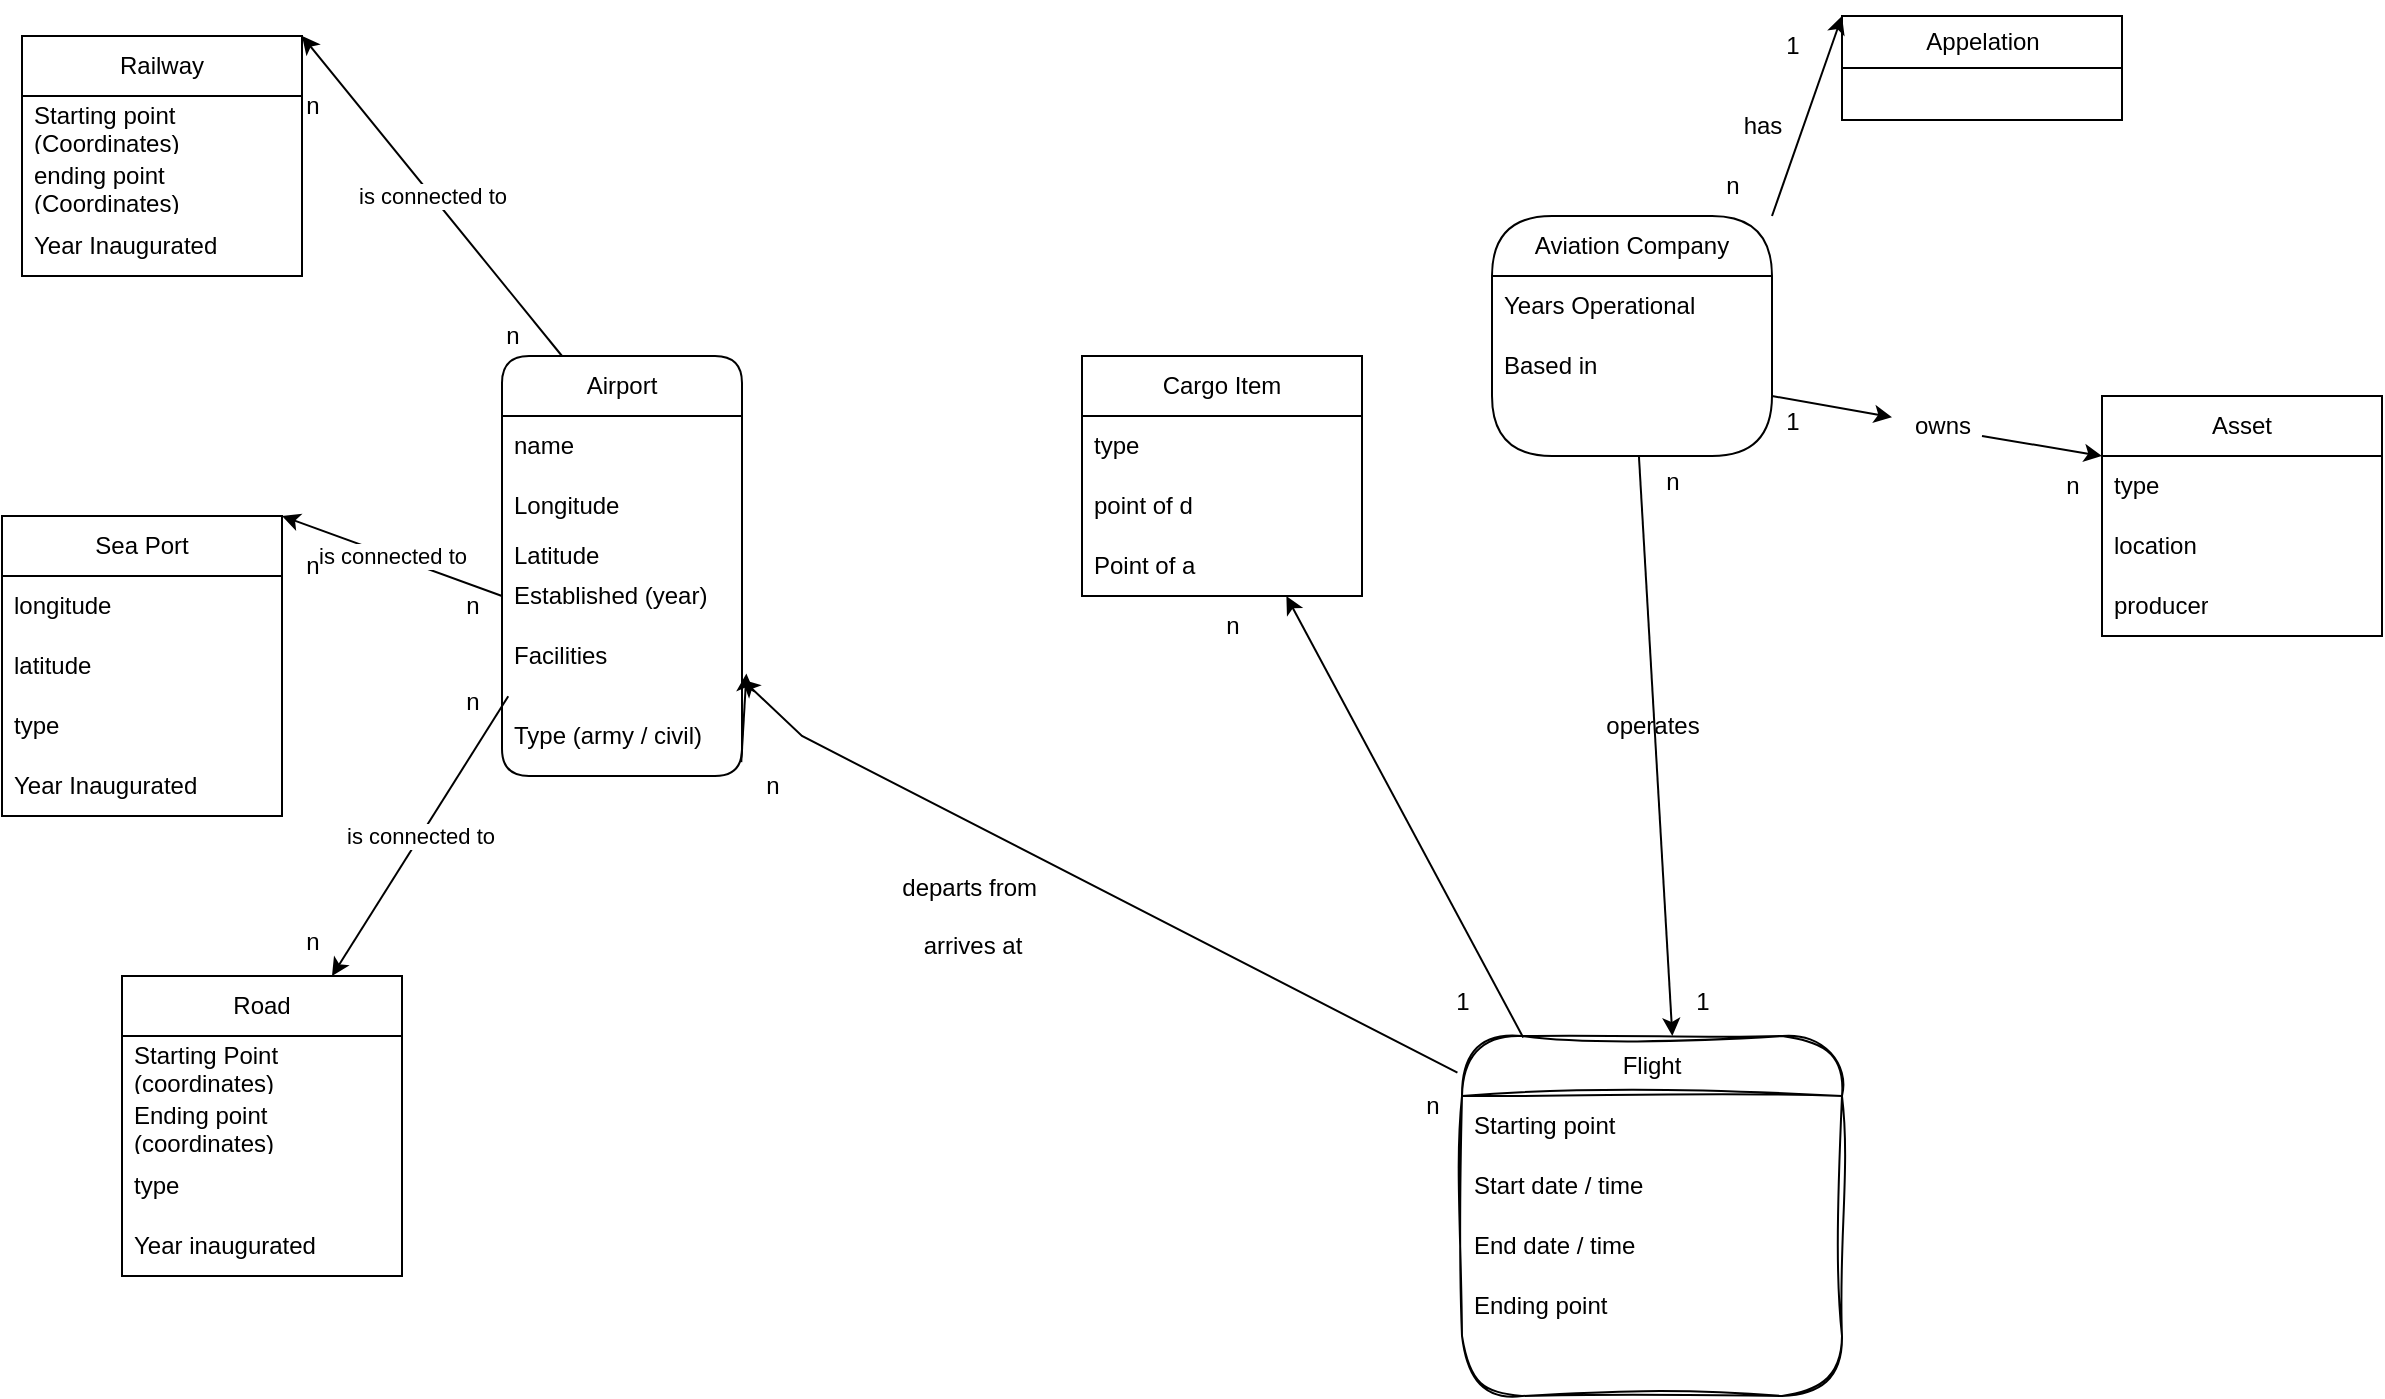 <mxfile version="24.7.17" pages="2">
  <diagram name="Page-1" id="2Nq3ry9tZN_k2MQu1Wby">
    <mxGraphModel dx="1481" dy="887" grid="1" gridSize="10" guides="1" tooltips="1" connect="1" arrows="1" fold="1" page="1" pageScale="1" pageWidth="850" pageHeight="1100" math="0" shadow="0">
      <root>
        <mxCell id="0" />
        <mxCell id="1" parent="0" />
        <mxCell id="icSz4FfZfomal5iBsmhP-10" value="Airport" style="swimlane;fontStyle=0;childLayout=stackLayout;horizontal=1;startSize=30;horizontalStack=0;resizeParent=1;resizeParentMax=0;resizeLast=0;collapsible=1;marginBottom=0;whiteSpace=wrap;html=1;rounded=1;" parent="1" vertex="1">
          <mxGeometry x="180" y="490" width="120" height="210" as="geometry" />
        </mxCell>
        <mxCell id="icSz4FfZfomal5iBsmhP-11" value="name&lt;span style=&quot;white-space: pre;&quot;&gt;&#x9;&lt;/span&gt;" style="text;strokeColor=none;fillColor=none;align=left;verticalAlign=middle;spacingLeft=4;spacingRight=4;overflow=hidden;points=[[0,0.5],[1,0.5]];portConstraint=eastwest;rotatable=0;whiteSpace=wrap;html=1;" parent="icSz4FfZfomal5iBsmhP-10" vertex="1">
          <mxGeometry y="30" width="120" height="30" as="geometry" />
        </mxCell>
        <mxCell id="icSz4FfZfomal5iBsmhP-12" value="Longitude" style="text;strokeColor=none;fillColor=none;align=left;verticalAlign=middle;spacingLeft=4;spacingRight=4;overflow=hidden;points=[[0,0.5],[1,0.5]];portConstraint=eastwest;rotatable=0;whiteSpace=wrap;html=1;" parent="icSz4FfZfomal5iBsmhP-10" vertex="1">
          <mxGeometry y="60" width="120" height="30" as="geometry" />
        </mxCell>
        <mxCell id="icSz4FfZfomal5iBsmhP-14" value="Latitude&lt;div&gt;&lt;br&gt;&lt;/div&gt;" style="text;strokeColor=none;fillColor=none;align=left;verticalAlign=middle;spacingLeft=4;spacingRight=4;overflow=hidden;points=[[0,0.5],[1,0.5]];portConstraint=eastwest;rotatable=0;whiteSpace=wrap;html=1;" parent="icSz4FfZfomal5iBsmhP-10" vertex="1">
          <mxGeometry y="90" width="120" height="20" as="geometry" />
        </mxCell>
        <mxCell id="icSz4FfZfomal5iBsmhP-23" value="Established (year)" style="text;strokeColor=none;fillColor=none;align=left;verticalAlign=middle;spacingLeft=4;spacingRight=4;overflow=hidden;points=[[0,0.5],[1,0.5]];portConstraint=eastwest;rotatable=0;whiteSpace=wrap;html=1;" parent="icSz4FfZfomal5iBsmhP-10" vertex="1">
          <mxGeometry y="110" width="120" height="20" as="geometry" />
        </mxCell>
        <mxCell id="icSz4FfZfomal5iBsmhP-67" value="Facilities" style="text;strokeColor=none;fillColor=none;align=left;verticalAlign=middle;spacingLeft=4;spacingRight=4;overflow=hidden;points=[[0,0.5],[1,0.5]];portConstraint=eastwest;rotatable=0;whiteSpace=wrap;html=1;" parent="icSz4FfZfomal5iBsmhP-10" vertex="1">
          <mxGeometry y="130" width="120" height="40" as="geometry" />
        </mxCell>
        <mxCell id="UyjAXhbRGgFqxlXH32iC-30" value="Type (army / civil)" style="text;strokeColor=none;fillColor=none;align=left;verticalAlign=middle;spacingLeft=4;spacingRight=4;overflow=hidden;points=[[0,0.5],[1,0.5]];portConstraint=eastwest;rotatable=0;whiteSpace=wrap;html=1;" parent="icSz4FfZfomal5iBsmhP-10" vertex="1">
          <mxGeometry y="170" width="120" height="40" as="geometry" />
        </mxCell>
        <mxCell id="icSz4FfZfomal5iBsmhP-25" value="Aviation Company" style="swimlane;fontStyle=0;childLayout=stackLayout;horizontal=1;startSize=30;horizontalStack=0;resizeParent=1;resizeParentMax=0;resizeLast=0;collapsible=1;marginBottom=0;whiteSpace=wrap;html=1;rounded=1;arcSize=44;glass=0;" parent="1" vertex="1">
          <mxGeometry x="675" y="420" width="140" height="120" as="geometry" />
        </mxCell>
        <mxCell id="icSz4FfZfomal5iBsmhP-27" value="Years Operational" style="text;strokeColor=none;fillColor=none;align=left;verticalAlign=middle;spacingLeft=4;spacingRight=4;overflow=hidden;points=[[0,0.5],[1,0.5]];portConstraint=eastwest;rotatable=0;whiteSpace=wrap;html=1;" parent="icSz4FfZfomal5iBsmhP-25" vertex="1">
          <mxGeometry y="30" width="140" height="30" as="geometry" />
        </mxCell>
        <mxCell id="icSz4FfZfomal5iBsmhP-64" value="Based in" style="text;strokeColor=none;fillColor=none;align=left;verticalAlign=middle;spacingLeft=4;spacingRight=4;overflow=hidden;points=[[0,0.5],[1,0.5]];portConstraint=eastwest;rotatable=0;whiteSpace=wrap;html=1;" parent="icSz4FfZfomal5iBsmhP-25" vertex="1">
          <mxGeometry y="60" width="140" height="30" as="geometry" />
        </mxCell>
        <mxCell id="icSz4FfZfomal5iBsmhP-63" style="text;strokeColor=none;fillColor=none;align=left;verticalAlign=middle;spacingLeft=4;spacingRight=4;overflow=hidden;points=[[0,0.5],[1,0.5]];portConstraint=eastwest;rotatable=0;whiteSpace=wrap;html=1;" parent="icSz4FfZfomal5iBsmhP-25" vertex="1">
          <mxGeometry y="90" width="140" height="30" as="geometry" />
        </mxCell>
        <mxCell id="icSz4FfZfomal5iBsmhP-30" value="Flight" style="swimlane;fontStyle=0;childLayout=stackLayout;horizontal=1;startSize=30;horizontalStack=0;resizeParent=1;resizeParentMax=0;resizeLast=0;collapsible=1;marginBottom=0;whiteSpace=wrap;html=1;rounded=1;arcSize=40;sketch=1;curveFitting=1;jiggle=2;" parent="1" vertex="1">
          <mxGeometry x="660" y="830" width="190" height="180" as="geometry" />
        </mxCell>
        <mxCell id="icSz4FfZfomal5iBsmhP-31" value="Starting point&lt;span style=&quot;white-space: pre;&quot;&gt;&#x9;&lt;/span&gt;" style="text;strokeColor=none;fillColor=none;align=left;verticalAlign=middle;spacingLeft=4;spacingRight=4;overflow=hidden;points=[[0,0.5],[1,0.5]];portConstraint=eastwest;rotatable=0;whiteSpace=wrap;html=1;" parent="icSz4FfZfomal5iBsmhP-30" vertex="1">
          <mxGeometry y="30" width="190" height="30" as="geometry" />
        </mxCell>
        <mxCell id="icSz4FfZfomal5iBsmhP-48" value="Start date / time" style="text;strokeColor=none;fillColor=none;align=left;verticalAlign=middle;spacingLeft=4;spacingRight=4;overflow=hidden;points=[[0,0.5],[1,0.5]];portConstraint=eastwest;rotatable=0;whiteSpace=wrap;html=1;" parent="icSz4FfZfomal5iBsmhP-30" vertex="1">
          <mxGeometry y="60" width="190" height="30" as="geometry" />
        </mxCell>
        <mxCell id="UyjAXhbRGgFqxlXH32iC-14" style="text;strokeColor=none;fillColor=none;align=left;verticalAlign=middle;spacingLeft=4;spacingRight=4;overflow=hidden;points=[[0,0.5],[1,0.5]];portConstraint=eastwest;rotatable=0;whiteSpace=wrap;html=1;" parent="icSz4FfZfomal5iBsmhP-30" vertex="1">
          <mxGeometry y="90" width="190" height="30" as="geometry" />
        </mxCell>
        <mxCell id="icSz4FfZfomal5iBsmhP-32" value="Ending point" style="text;strokeColor=none;fillColor=none;align=left;verticalAlign=middle;spacingLeft=4;spacingRight=4;overflow=hidden;points=[[0,0.5],[1,0.5]];portConstraint=eastwest;rotatable=0;whiteSpace=wrap;html=1;" parent="icSz4FfZfomal5iBsmhP-30" vertex="1">
          <mxGeometry y="120" width="190" height="30" as="geometry" />
        </mxCell>
        <mxCell id="UyjAXhbRGgFqxlXH32iC-15" style="text;strokeColor=none;fillColor=none;align=left;verticalAlign=middle;spacingLeft=4;spacingRight=4;overflow=hidden;points=[[0,0.5],[1,0.5]];portConstraint=eastwest;rotatable=0;whiteSpace=wrap;html=1;" parent="icSz4FfZfomal5iBsmhP-30" vertex="1">
          <mxGeometry y="150" width="190" height="30" as="geometry" />
        </mxCell>
        <mxCell id="icSz4FfZfomal5iBsmhP-54" value="" style="endArrow=classic;html=1;rounded=0;entryX=1.015;entryY=0.089;entryDx=0;entryDy=0;entryPerimeter=0;" parent="1" source="icSz4FfZfomal5iBsmhP-25" edge="1">
          <mxGeometry relative="1" as="geometry">
            <mxPoint x="674.999" y="523.98" as="sourcePoint" />
            <mxPoint x="765.17" y="830.0" as="targetPoint" />
          </mxGeometry>
        </mxCell>
        <mxCell id="icSz4FfZfomal5iBsmhP-50" value="" style="endArrow=classic;html=1;rounded=0;exitX=-0.012;exitY=0.102;exitDx=0;exitDy=0;exitPerimeter=0;movable=1;resizable=1;rotatable=1;deletable=1;editable=1;locked=0;connectable=1;" parent="1" source="_eiWpOKpuOmr78seg4ps-34" edge="1">
          <mxGeometry relative="1" as="geometry">
            <mxPoint x="660" y="950.0" as="sourcePoint" />
            <mxPoint x="302.21" y="648.792" as="targetPoint" />
          </mxGeometry>
        </mxCell>
        <mxCell id="icSz4FfZfomal5iBsmhP-49" value="End date / time" style="text;strokeColor=none;fillColor=none;align=left;verticalAlign=middle;spacingLeft=4;spacingRight=4;overflow=hidden;points=[[0,0.5],[1,0.5]];portConstraint=eastwest;rotatable=0;whiteSpace=wrap;html=1;" parent="1" vertex="1">
          <mxGeometry x="660" y="920" width="170" height="30" as="geometry" />
        </mxCell>
        <mxCell id="CjrnG77TnSBxmtqLkK-a-20" value="Railway" style="swimlane;fontStyle=0;childLayout=stackLayout;horizontal=1;startSize=30;horizontalStack=0;resizeParent=1;resizeParentMax=0;resizeLast=0;collapsible=1;marginBottom=0;whiteSpace=wrap;html=1;" parent="1" vertex="1">
          <mxGeometry x="-60" y="330" width="140" height="120" as="geometry" />
        </mxCell>
        <mxCell id="CjrnG77TnSBxmtqLkK-a-21" value="Starting point (Coordinates)" style="text;strokeColor=none;fillColor=none;align=left;verticalAlign=middle;spacingLeft=4;spacingRight=4;overflow=hidden;points=[[0,0.5],[1,0.5]];portConstraint=eastwest;rotatable=0;whiteSpace=wrap;html=1;" parent="CjrnG77TnSBxmtqLkK-a-20" vertex="1">
          <mxGeometry y="30" width="140" height="30" as="geometry" />
        </mxCell>
        <mxCell id="uPudiCGfUK6ss3KHqm3K-1" style="text;strokeColor=none;fillColor=none;align=left;verticalAlign=middle;spacingLeft=4;spacingRight=4;overflow=hidden;points=[[0,0.5],[1,0.5]];portConstraint=eastwest;rotatable=0;whiteSpace=wrap;html=1;" parent="CjrnG77TnSBxmtqLkK-a-20" vertex="1">
          <mxGeometry y="60" width="140" height="30" as="geometry" />
        </mxCell>
        <mxCell id="UyjAXhbRGgFqxlXH32iC-12" value="Year Inaugurated" style="text;strokeColor=none;fillColor=none;align=left;verticalAlign=middle;spacingLeft=4;spacingRight=4;overflow=hidden;points=[[0,0.5],[1,0.5]];portConstraint=eastwest;rotatable=0;whiteSpace=wrap;html=1;" parent="CjrnG77TnSBxmtqLkK-a-20" vertex="1">
          <mxGeometry y="90" width="140" height="30" as="geometry" />
        </mxCell>
        <mxCell id="CjrnG77TnSBxmtqLkK-a-24" value="Sea Port" style="swimlane;fontStyle=0;childLayout=stackLayout;horizontal=1;startSize=30;horizontalStack=0;resizeParent=1;resizeParentMax=0;resizeLast=0;collapsible=1;marginBottom=0;whiteSpace=wrap;html=1;" parent="1" vertex="1">
          <mxGeometry x="-70" y="570" width="140" height="150" as="geometry" />
        </mxCell>
        <mxCell id="CjrnG77TnSBxmtqLkK-a-25" value="longitude&lt;span style=&quot;white-space: pre;&quot;&gt;&#x9;&lt;/span&gt;" style="text;strokeColor=none;fillColor=none;align=left;verticalAlign=middle;spacingLeft=4;spacingRight=4;overflow=hidden;points=[[0,0.5],[1,0.5]];portConstraint=eastwest;rotatable=0;whiteSpace=wrap;html=1;" parent="CjrnG77TnSBxmtqLkK-a-24" vertex="1">
          <mxGeometry y="30" width="140" height="30" as="geometry" />
        </mxCell>
        <mxCell id="CjrnG77TnSBxmtqLkK-a-26" value="latitude" style="text;strokeColor=none;fillColor=none;align=left;verticalAlign=middle;spacingLeft=4;spacingRight=4;overflow=hidden;points=[[0,0.5],[1,0.5]];portConstraint=eastwest;rotatable=0;whiteSpace=wrap;html=1;" parent="CjrnG77TnSBxmtqLkK-a-24" vertex="1">
          <mxGeometry y="60" width="140" height="30" as="geometry" />
        </mxCell>
        <mxCell id="CjrnG77TnSBxmtqLkK-a-27" value="type" style="text;strokeColor=none;fillColor=none;align=left;verticalAlign=middle;spacingLeft=4;spacingRight=4;overflow=hidden;points=[[0,0.5],[1,0.5]];portConstraint=eastwest;rotatable=0;whiteSpace=wrap;html=1;" parent="CjrnG77TnSBxmtqLkK-a-24" vertex="1">
          <mxGeometry y="90" width="140" height="30" as="geometry" />
        </mxCell>
        <mxCell id="UyjAXhbRGgFqxlXH32iC-10" value="Year Inaugurated" style="text;strokeColor=none;fillColor=none;align=left;verticalAlign=middle;spacingLeft=4;spacingRight=4;overflow=hidden;points=[[0,0.5],[1,0.5]];portConstraint=eastwest;rotatable=0;whiteSpace=wrap;html=1;" parent="CjrnG77TnSBxmtqLkK-a-24" vertex="1">
          <mxGeometry y="120" width="140" height="30" as="geometry" />
        </mxCell>
        <mxCell id="CjrnG77TnSBxmtqLkK-a-28" value="Road" style="swimlane;fontStyle=0;childLayout=stackLayout;horizontal=1;startSize=30;horizontalStack=0;resizeParent=1;resizeParentMax=0;resizeLast=0;collapsible=1;marginBottom=0;whiteSpace=wrap;html=1;" parent="1" vertex="1">
          <mxGeometry x="-10" y="800" width="140" height="150" as="geometry" />
        </mxCell>
        <mxCell id="CjrnG77TnSBxmtqLkK-a-29" value="Starting Point (coordinates)" style="text;strokeColor=none;fillColor=none;align=left;verticalAlign=middle;spacingLeft=4;spacingRight=4;overflow=hidden;points=[[0,0.5],[1,0.5]];portConstraint=eastwest;rotatable=0;whiteSpace=wrap;html=1;" parent="CjrnG77TnSBxmtqLkK-a-28" vertex="1">
          <mxGeometry y="30" width="140" height="30" as="geometry" />
        </mxCell>
        <mxCell id="CjrnG77TnSBxmtqLkK-a-30" value="Ending point (coordinates)" style="text;strokeColor=none;fillColor=none;align=left;verticalAlign=middle;spacingLeft=4;spacingRight=4;overflow=hidden;points=[[0,0.5],[1,0.5]];portConstraint=eastwest;rotatable=0;whiteSpace=wrap;html=1;" parent="CjrnG77TnSBxmtqLkK-a-28" vertex="1">
          <mxGeometry y="60" width="140" height="30" as="geometry" />
        </mxCell>
        <mxCell id="CjrnG77TnSBxmtqLkK-a-31" value="type" style="text;strokeColor=none;fillColor=none;align=left;verticalAlign=middle;spacingLeft=4;spacingRight=4;overflow=hidden;points=[[0,0.5],[1,0.5]];portConstraint=eastwest;rotatable=0;whiteSpace=wrap;html=1;" parent="CjrnG77TnSBxmtqLkK-a-28" vertex="1">
          <mxGeometry y="90" width="140" height="30" as="geometry" />
        </mxCell>
        <mxCell id="UyjAXhbRGgFqxlXH32iC-9" value="Year inaugurated" style="text;strokeColor=none;fillColor=none;align=left;verticalAlign=middle;spacingLeft=4;spacingRight=4;overflow=hidden;points=[[0,0.5],[1,0.5]];portConstraint=eastwest;rotatable=0;whiteSpace=wrap;html=1;" parent="CjrnG77TnSBxmtqLkK-a-28" vertex="1">
          <mxGeometry y="120" width="140" height="30" as="geometry" />
        </mxCell>
        <mxCell id="CjrnG77TnSBxmtqLkK-a-40" value="" style="endArrow=classic;html=1;rounded=0;entryX=1;entryY=0;entryDx=0;entryDy=0;exitX=0.25;exitY=0;exitDx=0;exitDy=0;" parent="1" source="icSz4FfZfomal5iBsmhP-10" target="CjrnG77TnSBxmtqLkK-a-20" edge="1">
          <mxGeometry relative="1" as="geometry">
            <mxPoint x="160" y="480" as="sourcePoint" />
            <mxPoint x="260" y="480" as="targetPoint" />
          </mxGeometry>
        </mxCell>
        <mxCell id="CjrnG77TnSBxmtqLkK-a-41" value="is connected to" style="edgeLabel;resizable=0;html=1;;align=center;verticalAlign=middle;" parent="CjrnG77TnSBxmtqLkK-a-40" connectable="0" vertex="1">
          <mxGeometry relative="1" as="geometry" />
        </mxCell>
        <mxCell id="CjrnG77TnSBxmtqLkK-a-44" value="" style="endArrow=classic;html=1;rounded=0;entryX=1;entryY=0;entryDx=0;entryDy=0;exitX=0;exitY=0.5;exitDx=0;exitDy=0;" parent="1" source="icSz4FfZfomal5iBsmhP-23" target="CjrnG77TnSBxmtqLkK-a-24" edge="1">
          <mxGeometry relative="1" as="geometry">
            <mxPoint x="200" y="610" as="sourcePoint" />
            <mxPoint x="70" y="450" as="targetPoint" />
          </mxGeometry>
        </mxCell>
        <mxCell id="CjrnG77TnSBxmtqLkK-a-45" value="is connected to" style="edgeLabel;resizable=0;html=1;;align=center;verticalAlign=middle;" parent="CjrnG77TnSBxmtqLkK-a-44" connectable="0" vertex="1">
          <mxGeometry relative="1" as="geometry" />
        </mxCell>
        <mxCell id="CjrnG77TnSBxmtqLkK-a-42" value="" style="endArrow=classic;html=1;rounded=0;entryX=0.75;entryY=0;entryDx=0;entryDy=0;exitX=0.026;exitY=1.004;exitDx=0;exitDy=0;exitPerimeter=0;" parent="1" source="icSz4FfZfomal5iBsmhP-67" target="CjrnG77TnSBxmtqLkK-a-28" edge="1">
          <mxGeometry relative="1" as="geometry">
            <mxPoint x="230" y="720" as="sourcePoint" />
            <mxPoint x="100" y="560" as="targetPoint" />
          </mxGeometry>
        </mxCell>
        <mxCell id="CjrnG77TnSBxmtqLkK-a-43" value="is connected to" style="edgeLabel;resizable=0;html=1;;align=center;verticalAlign=middle;" parent="CjrnG77TnSBxmtqLkK-a-42" connectable="0" vertex="1">
          <mxGeometry relative="1" as="geometry" />
        </mxCell>
        <mxCell id="CjrnG77TnSBxmtqLkK-a-22" value="ending point (Coordinates)" style="text;strokeColor=none;fillColor=none;align=left;verticalAlign=middle;spacingLeft=4;spacingRight=4;overflow=hidden;points=[[0,0.5],[1,0.5]];portConstraint=eastwest;rotatable=0;whiteSpace=wrap;html=1;" parent="1" vertex="1">
          <mxGeometry x="-60" y="390" width="140" height="30" as="geometry" />
        </mxCell>
        <mxCell id="UyjAXhbRGgFqxlXH32iC-13" value="operates" style="text;html=1;align=center;verticalAlign=middle;resizable=0;points=[];autosize=1;strokeColor=none;fillColor=none;" parent="1" vertex="1">
          <mxGeometry x="720" y="660" width="70" height="30" as="geometry" />
        </mxCell>
        <mxCell id="UyjAXhbRGgFqxlXH32iC-16" value="departs from&amp;nbsp;&lt;div&gt;&lt;br&gt;&lt;/div&gt;&lt;div&gt;arrives at&lt;/div&gt;" style="text;html=1;align=center;verticalAlign=middle;resizable=0;points=[];autosize=1;strokeColor=none;fillColor=none;" parent="1" vertex="1">
          <mxGeometry x="370" y="740" width="90" height="60" as="geometry" />
        </mxCell>
        <mxCell id="UyjAXhbRGgFqxlXH32iC-17" value="Appelation" style="swimlane;fontStyle=0;childLayout=stackLayout;horizontal=1;startSize=26;fillColor=none;horizontalStack=0;resizeParent=1;resizeParentMax=0;resizeLast=0;collapsible=1;marginBottom=0;html=1;" parent="1" vertex="1">
          <mxGeometry x="850" y="320" width="140" height="52" as="geometry" />
        </mxCell>
        <mxCell id="UyjAXhbRGgFqxlXH32iC-22" value="" style="endArrow=classic;html=1;rounded=0;entryX=0;entryY=0;entryDx=0;entryDy=0;exitX=1;exitY=0;exitDx=0;exitDy=0;" parent="1" source="icSz4FfZfomal5iBsmhP-25" target="UyjAXhbRGgFqxlXH32iC-17" edge="1">
          <mxGeometry relative="1" as="geometry">
            <mxPoint x="943" y="404" as="sourcePoint" />
            <mxPoint x="850" y="800" as="targetPoint" />
          </mxGeometry>
        </mxCell>
        <mxCell id="UyjAXhbRGgFqxlXH32iC-25" value="has" style="text;html=1;align=center;verticalAlign=middle;resizable=0;points=[];autosize=1;strokeColor=none;fillColor=none;" parent="1" vertex="1">
          <mxGeometry x="790" y="360" width="40" height="30" as="geometry" />
        </mxCell>
        <mxCell id="_eiWpOKpuOmr78seg4ps-1" value="" style="endArrow=classic;html=1;rounded=0;exitX=1;exitY=0;exitDx=0;exitDy=0;" parent="1" edge="1">
          <mxGeometry relative="1" as="geometry">
            <mxPoint x="920" y="530.0" as="sourcePoint" />
            <mxPoint x="980" y="540" as="targetPoint" />
          </mxGeometry>
        </mxCell>
        <mxCell id="_eiWpOKpuOmr78seg4ps-3" value="" style="endArrow=classic;html=1;rounded=0;exitX=1;exitY=0;exitDx=0;exitDy=0;" parent="1" target="_eiWpOKpuOmr78seg4ps-2" edge="1">
          <mxGeometry relative="1" as="geometry">
            <mxPoint x="815" y="510" as="sourcePoint" />
            <mxPoint x="920" y="490" as="targetPoint" />
          </mxGeometry>
        </mxCell>
        <mxCell id="_eiWpOKpuOmr78seg4ps-2" value="owns" style="text;html=1;align=center;verticalAlign=middle;resizable=0;points=[];autosize=1;strokeColor=none;fillColor=none;" parent="1" vertex="1">
          <mxGeometry x="875" y="510" width="50" height="30" as="geometry" />
        </mxCell>
        <mxCell id="_eiWpOKpuOmr78seg4ps-4" value="Asset" style="swimlane;fontStyle=0;childLayout=stackLayout;horizontal=1;startSize=30;horizontalStack=0;resizeParent=1;resizeParentMax=0;resizeLast=0;collapsible=1;marginBottom=0;whiteSpace=wrap;html=1;" parent="1" vertex="1">
          <mxGeometry x="980" y="510" width="140" height="120" as="geometry" />
        </mxCell>
        <mxCell id="_eiWpOKpuOmr78seg4ps-5" value="type" style="text;strokeColor=none;fillColor=none;align=left;verticalAlign=middle;spacingLeft=4;spacingRight=4;overflow=hidden;points=[[0,0.5],[1,0.5]];portConstraint=eastwest;rotatable=0;whiteSpace=wrap;html=1;" parent="_eiWpOKpuOmr78seg4ps-4" vertex="1">
          <mxGeometry y="30" width="140" height="30" as="geometry" />
        </mxCell>
        <mxCell id="_eiWpOKpuOmr78seg4ps-6" value="location" style="text;strokeColor=none;fillColor=none;align=left;verticalAlign=middle;spacingLeft=4;spacingRight=4;overflow=hidden;points=[[0,0.5],[1,0.5]];portConstraint=eastwest;rotatable=0;whiteSpace=wrap;html=1;" parent="_eiWpOKpuOmr78seg4ps-4" vertex="1">
          <mxGeometry y="60" width="140" height="30" as="geometry" />
        </mxCell>
        <mxCell id="_eiWpOKpuOmr78seg4ps-7" value="producer" style="text;strokeColor=none;fillColor=none;align=left;verticalAlign=middle;spacingLeft=4;spacingRight=4;overflow=hidden;points=[[0,0.5],[1,0.5]];portConstraint=eastwest;rotatable=0;whiteSpace=wrap;html=1;" parent="_eiWpOKpuOmr78seg4ps-4" vertex="1">
          <mxGeometry y="90" width="140" height="30" as="geometry" />
        </mxCell>
        <mxCell id="_eiWpOKpuOmr78seg4ps-11" value="n" style="text;html=1;align=center;verticalAlign=middle;resizable=0;points=[];autosize=1;strokeColor=none;fillColor=none;" parent="1" vertex="1">
          <mxGeometry x="950" y="540" width="30" height="30" as="geometry" />
        </mxCell>
        <mxCell id="_eiWpOKpuOmr78seg4ps-12" value="n" style="text;html=1;align=center;verticalAlign=middle;resizable=0;points=[];autosize=1;strokeColor=none;fillColor=none;" parent="1" vertex="1">
          <mxGeometry x="750" y="538" width="30" height="30" as="geometry" />
        </mxCell>
        <mxCell id="_eiWpOKpuOmr78seg4ps-13" value="n" style="text;html=1;align=center;verticalAlign=middle;resizable=0;points=[];autosize=1;strokeColor=none;fillColor=none;" parent="1" vertex="1">
          <mxGeometry x="150" y="648" width="30" height="30" as="geometry" />
        </mxCell>
        <mxCell id="_eiWpOKpuOmr78seg4ps-14" value="n" style="text;html=1;align=center;verticalAlign=middle;resizable=0;points=[];autosize=1;strokeColor=none;fillColor=none;" parent="1" vertex="1">
          <mxGeometry x="70" y="768" width="30" height="30" as="geometry" />
        </mxCell>
        <mxCell id="_eiWpOKpuOmr78seg4ps-15" value="1" style="text;html=1;align=center;verticalAlign=middle;resizable=0;points=[];autosize=1;strokeColor=none;fillColor=none;" parent="1" vertex="1">
          <mxGeometry x="765" y="798" width="30" height="30" as="geometry" />
        </mxCell>
        <mxCell id="_eiWpOKpuOmr78seg4ps-25" value="n" style="text;html=1;align=center;verticalAlign=middle;resizable=0;points=[];autosize=1;strokeColor=none;fillColor=none;" parent="1" vertex="1">
          <mxGeometry x="780" y="390" width="30" height="30" as="geometry" />
        </mxCell>
        <mxCell id="_eiWpOKpuOmr78seg4ps-26" value="n" style="text;html=1;align=center;verticalAlign=middle;resizable=0;points=[];autosize=1;strokeColor=none;fillColor=none;" parent="1" vertex="1">
          <mxGeometry x="70" y="350" width="30" height="30" as="geometry" />
        </mxCell>
        <mxCell id="_eiWpOKpuOmr78seg4ps-27" value="n" style="text;html=1;align=center;verticalAlign=middle;resizable=0;points=[];autosize=1;strokeColor=none;fillColor=none;" parent="1" vertex="1">
          <mxGeometry x="170" y="465" width="30" height="30" as="geometry" />
        </mxCell>
        <mxCell id="_eiWpOKpuOmr78seg4ps-28" value="n" style="text;html=1;align=center;verticalAlign=middle;resizable=0;points=[];autosize=1;strokeColor=none;fillColor=none;" parent="1" vertex="1">
          <mxGeometry x="150" y="600" width="30" height="30" as="geometry" />
        </mxCell>
        <mxCell id="_eiWpOKpuOmr78seg4ps-29" value="n" style="text;html=1;align=center;verticalAlign=middle;resizable=0;points=[];autosize=1;strokeColor=none;fillColor=none;" parent="1" vertex="1">
          <mxGeometry x="70" y="580" width="30" height="30" as="geometry" />
        </mxCell>
        <mxCell id="_eiWpOKpuOmr78seg4ps-30" value="1" style="text;html=1;align=center;verticalAlign=middle;resizable=0;points=[];autosize=1;strokeColor=none;fillColor=none;" parent="1" vertex="1">
          <mxGeometry x="810" y="320" width="30" height="30" as="geometry" />
        </mxCell>
        <mxCell id="_eiWpOKpuOmr78seg4ps-32" value="1" style="text;html=1;align=center;verticalAlign=middle;resizable=0;points=[];autosize=1;strokeColor=none;fillColor=none;" parent="1" vertex="1">
          <mxGeometry x="810" y="508" width="30" height="30" as="geometry" />
        </mxCell>
        <mxCell id="_eiWpOKpuOmr78seg4ps-33" value="n" style="text;html=1;align=center;verticalAlign=middle;resizable=0;points=[];autosize=1;strokeColor=none;fillColor=none;" parent="1" vertex="1">
          <mxGeometry x="630" y="850" width="30" height="30" as="geometry" />
        </mxCell>
        <mxCell id="_eiWpOKpuOmr78seg4ps-35" value="" style="endArrow=classic;html=1;rounded=0;exitX=-0.012;exitY=0.102;exitDx=0;exitDy=0;exitPerimeter=0;movable=1;resizable=1;rotatable=1;deletable=1;editable=1;locked=0;connectable=1;" parent="1" source="_eiWpOKpuOmr78seg4ps-34" target="icSz4FfZfomal5iBsmhP-10" edge="1">
          <mxGeometry relative="1" as="geometry">
            <mxPoint x="658" y="848" as="sourcePoint" />
            <mxPoint x="302.21" y="648.792" as="targetPoint" />
            <Array as="points" />
          </mxGeometry>
        </mxCell>
        <mxCell id="_eiWpOKpuOmr78seg4ps-36" value="" style="endArrow=classic;html=1;rounded=0;exitX=-0.012;exitY=0.102;exitDx=0;exitDy=0;exitPerimeter=0;movable=1;resizable=1;rotatable=1;deletable=1;editable=1;locked=0;connectable=1;" parent="1" source="icSz4FfZfomal5iBsmhP-30" target="icSz4FfZfomal5iBsmhP-10" edge="1">
          <mxGeometry relative="1" as="geometry">
            <mxPoint x="658" y="848" as="sourcePoint" />
            <mxPoint x="300" y="652" as="targetPoint" />
            <Array as="points">
              <mxPoint x="330" y="680" />
            </Array>
          </mxGeometry>
        </mxCell>
        <mxCell id="_eiWpOKpuOmr78seg4ps-34" value="n" style="text;html=1;align=center;verticalAlign=middle;resizable=0;points=[];autosize=1;strokeColor=none;fillColor=none;" parent="1" vertex="1">
          <mxGeometry x="300" y="690" width="30" height="30" as="geometry" />
        </mxCell>
        <mxCell id="_eiWpOKpuOmr78seg4ps-38" value="1" style="text;html=1;align=center;verticalAlign=middle;resizable=0;points=[];autosize=1;strokeColor=none;fillColor=none;" parent="1" vertex="1">
          <mxGeometry x="645" y="798" width="30" height="30" as="geometry" />
        </mxCell>
        <mxCell id="PxuBqAYTsV8qKqJNTexm-4" value="Cargo Item" style="swimlane;fontStyle=0;childLayout=stackLayout;horizontal=1;startSize=30;horizontalStack=0;resizeParent=1;resizeParentMax=0;resizeLast=0;collapsible=1;marginBottom=0;whiteSpace=wrap;html=1;" vertex="1" parent="1">
          <mxGeometry x="470" y="490" width="140" height="120" as="geometry" />
        </mxCell>
        <mxCell id="PxuBqAYTsV8qKqJNTexm-5" value="type" style="text;strokeColor=none;fillColor=none;align=left;verticalAlign=middle;spacingLeft=4;spacingRight=4;overflow=hidden;points=[[0,0.5],[1,0.5]];portConstraint=eastwest;rotatable=0;whiteSpace=wrap;html=1;" vertex="1" parent="PxuBqAYTsV8qKqJNTexm-4">
          <mxGeometry y="30" width="140" height="30" as="geometry" />
        </mxCell>
        <mxCell id="PxuBqAYTsV8qKqJNTexm-6" value="point of d" style="text;strokeColor=none;fillColor=none;align=left;verticalAlign=middle;spacingLeft=4;spacingRight=4;overflow=hidden;points=[[0,0.5],[1,0.5]];portConstraint=eastwest;rotatable=0;whiteSpace=wrap;html=1;" vertex="1" parent="PxuBqAYTsV8qKqJNTexm-4">
          <mxGeometry y="60" width="140" height="30" as="geometry" />
        </mxCell>
        <mxCell id="PxuBqAYTsV8qKqJNTexm-7" value="Point of a" style="text;strokeColor=none;fillColor=none;align=left;verticalAlign=middle;spacingLeft=4;spacingRight=4;overflow=hidden;points=[[0,0.5],[1,0.5]];portConstraint=eastwest;rotatable=0;whiteSpace=wrap;html=1;" vertex="1" parent="PxuBqAYTsV8qKqJNTexm-4">
          <mxGeometry y="90" width="140" height="30" as="geometry" />
        </mxCell>
        <mxCell id="PxuBqAYTsV8qKqJNTexm-9" value="" style="endArrow=classic;html=1;rounded=0;exitX=0.161;exitY=0.004;exitDx=0;exitDy=0;exitPerimeter=0;" edge="1" parent="1" source="icSz4FfZfomal5iBsmhP-30" target="PxuBqAYTsV8qKqJNTexm-4">
          <mxGeometry relative="1" as="geometry">
            <mxPoint x="566.41" y="625" as="sourcePoint" />
            <mxPoint x="583.58" y="915.0" as="targetPoint" />
          </mxGeometry>
        </mxCell>
        <mxCell id="PxuBqAYTsV8qKqJNTexm-10" value="n" style="text;html=1;align=center;verticalAlign=middle;resizable=0;points=[];autosize=1;strokeColor=none;fillColor=none;" vertex="1" parent="1">
          <mxGeometry x="530" y="610" width="30" height="30" as="geometry" />
        </mxCell>
      </root>
    </mxGraphModel>
  </diagram>
  <diagram id="ei1HQhf629E8Oh4_4O8b" name="Page-2">
    <mxGraphModel grid="1" page="1" gridSize="10" guides="1" tooltips="1" connect="1" arrows="1" fold="1" pageScale="1" pageWidth="850" pageHeight="1100" math="0" shadow="0">
      <root>
        <mxCell id="0" />
        <mxCell id="1" parent="0" />
      </root>
    </mxGraphModel>
  </diagram>
</mxfile>
